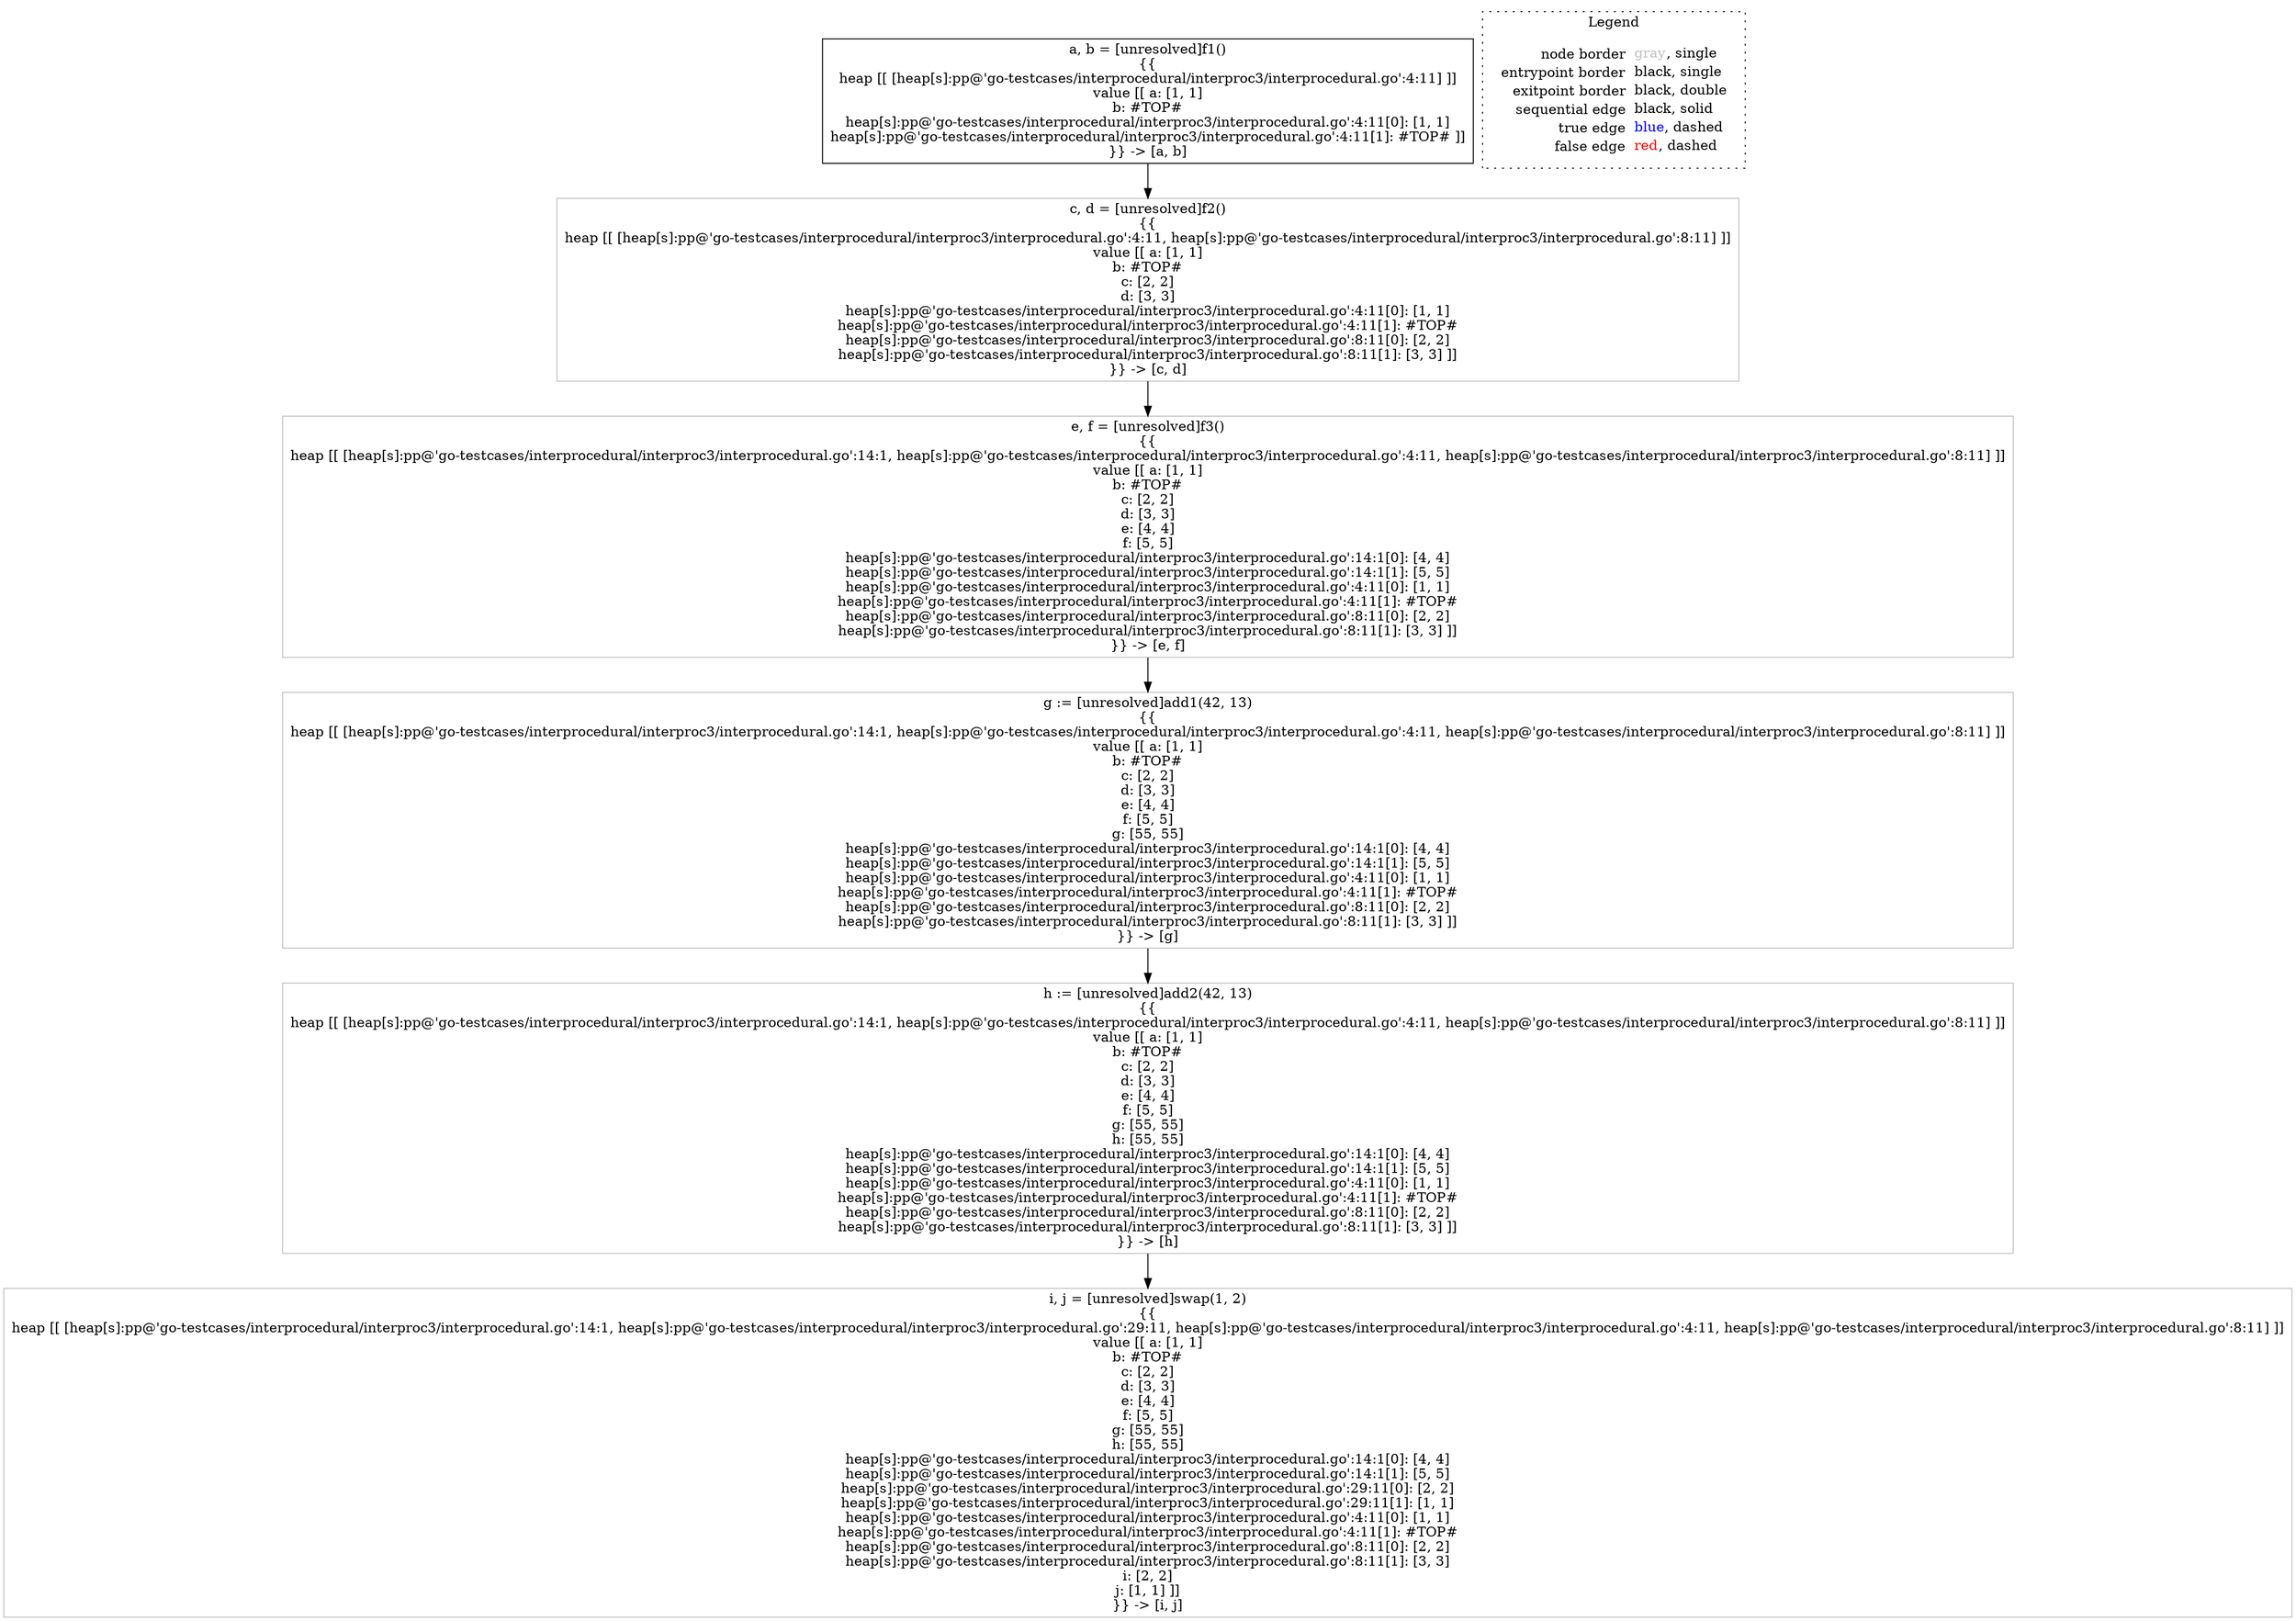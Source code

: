 digraph {
	"node0" [shape="rect",color="black",label=<a, b = [unresolved]f1()<BR/>{{<BR/>heap [[ [heap[s]:pp@'go-testcases/interprocedural/interproc3/interprocedural.go':4:11] ]]<BR/>value [[ a: [1, 1]<BR/>b: #TOP#<BR/>heap[s]:pp@'go-testcases/interprocedural/interproc3/interprocedural.go':4:11[0]: [1, 1]<BR/>heap[s]:pp@'go-testcases/interprocedural/interproc3/interprocedural.go':4:11[1]: #TOP# ]]<BR/>}} -&gt; [a, b]>];
	"node1" [shape="rect",color="gray",label=<g := [unresolved]add1(42, 13)<BR/>{{<BR/>heap [[ [heap[s]:pp@'go-testcases/interprocedural/interproc3/interprocedural.go':14:1, heap[s]:pp@'go-testcases/interprocedural/interproc3/interprocedural.go':4:11, heap[s]:pp@'go-testcases/interprocedural/interproc3/interprocedural.go':8:11] ]]<BR/>value [[ a: [1, 1]<BR/>b: #TOP#<BR/>c: [2, 2]<BR/>d: [3, 3]<BR/>e: [4, 4]<BR/>f: [5, 5]<BR/>g: [55, 55]<BR/>heap[s]:pp@'go-testcases/interprocedural/interproc3/interprocedural.go':14:1[0]: [4, 4]<BR/>heap[s]:pp@'go-testcases/interprocedural/interproc3/interprocedural.go':14:1[1]: [5, 5]<BR/>heap[s]:pp@'go-testcases/interprocedural/interproc3/interprocedural.go':4:11[0]: [1, 1]<BR/>heap[s]:pp@'go-testcases/interprocedural/interproc3/interprocedural.go':4:11[1]: #TOP#<BR/>heap[s]:pp@'go-testcases/interprocedural/interproc3/interprocedural.go':8:11[0]: [2, 2]<BR/>heap[s]:pp@'go-testcases/interprocedural/interproc3/interprocedural.go':8:11[1]: [3, 3] ]]<BR/>}} -&gt; [g]>];
	"node2" [shape="rect",color="gray",label=<i, j = [unresolved]swap(1, 2)<BR/>{{<BR/>heap [[ [heap[s]:pp@'go-testcases/interprocedural/interproc3/interprocedural.go':14:1, heap[s]:pp@'go-testcases/interprocedural/interproc3/interprocedural.go':29:11, heap[s]:pp@'go-testcases/interprocedural/interproc3/interprocedural.go':4:11, heap[s]:pp@'go-testcases/interprocedural/interproc3/interprocedural.go':8:11] ]]<BR/>value [[ a: [1, 1]<BR/>b: #TOP#<BR/>c: [2, 2]<BR/>d: [3, 3]<BR/>e: [4, 4]<BR/>f: [5, 5]<BR/>g: [55, 55]<BR/>h: [55, 55]<BR/>heap[s]:pp@'go-testcases/interprocedural/interproc3/interprocedural.go':14:1[0]: [4, 4]<BR/>heap[s]:pp@'go-testcases/interprocedural/interproc3/interprocedural.go':14:1[1]: [5, 5]<BR/>heap[s]:pp@'go-testcases/interprocedural/interproc3/interprocedural.go':29:11[0]: [2, 2]<BR/>heap[s]:pp@'go-testcases/interprocedural/interproc3/interprocedural.go':29:11[1]: [1, 1]<BR/>heap[s]:pp@'go-testcases/interprocedural/interproc3/interprocedural.go':4:11[0]: [1, 1]<BR/>heap[s]:pp@'go-testcases/interprocedural/interproc3/interprocedural.go':4:11[1]: #TOP#<BR/>heap[s]:pp@'go-testcases/interprocedural/interproc3/interprocedural.go':8:11[0]: [2, 2]<BR/>heap[s]:pp@'go-testcases/interprocedural/interproc3/interprocedural.go':8:11[1]: [3, 3]<BR/>i: [2, 2]<BR/>j: [1, 1] ]]<BR/>}} -&gt; [i, j]>];
	"node3" [shape="rect",color="gray",label=<c, d = [unresolved]f2()<BR/>{{<BR/>heap [[ [heap[s]:pp@'go-testcases/interprocedural/interproc3/interprocedural.go':4:11, heap[s]:pp@'go-testcases/interprocedural/interproc3/interprocedural.go':8:11] ]]<BR/>value [[ a: [1, 1]<BR/>b: #TOP#<BR/>c: [2, 2]<BR/>d: [3, 3]<BR/>heap[s]:pp@'go-testcases/interprocedural/interproc3/interprocedural.go':4:11[0]: [1, 1]<BR/>heap[s]:pp@'go-testcases/interprocedural/interproc3/interprocedural.go':4:11[1]: #TOP#<BR/>heap[s]:pp@'go-testcases/interprocedural/interproc3/interprocedural.go':8:11[0]: [2, 2]<BR/>heap[s]:pp@'go-testcases/interprocedural/interproc3/interprocedural.go':8:11[1]: [3, 3] ]]<BR/>}} -&gt; [c, d]>];
	"node4" [shape="rect",color="gray",label=<h := [unresolved]add2(42, 13)<BR/>{{<BR/>heap [[ [heap[s]:pp@'go-testcases/interprocedural/interproc3/interprocedural.go':14:1, heap[s]:pp@'go-testcases/interprocedural/interproc3/interprocedural.go':4:11, heap[s]:pp@'go-testcases/interprocedural/interproc3/interprocedural.go':8:11] ]]<BR/>value [[ a: [1, 1]<BR/>b: #TOP#<BR/>c: [2, 2]<BR/>d: [3, 3]<BR/>e: [4, 4]<BR/>f: [5, 5]<BR/>g: [55, 55]<BR/>h: [55, 55]<BR/>heap[s]:pp@'go-testcases/interprocedural/interproc3/interprocedural.go':14:1[0]: [4, 4]<BR/>heap[s]:pp@'go-testcases/interprocedural/interproc3/interprocedural.go':14:1[1]: [5, 5]<BR/>heap[s]:pp@'go-testcases/interprocedural/interproc3/interprocedural.go':4:11[0]: [1, 1]<BR/>heap[s]:pp@'go-testcases/interprocedural/interproc3/interprocedural.go':4:11[1]: #TOP#<BR/>heap[s]:pp@'go-testcases/interprocedural/interproc3/interprocedural.go':8:11[0]: [2, 2]<BR/>heap[s]:pp@'go-testcases/interprocedural/interproc3/interprocedural.go':8:11[1]: [3, 3] ]]<BR/>}} -&gt; [h]>];
	"node5" [shape="rect",color="gray",label=<e, f = [unresolved]f3()<BR/>{{<BR/>heap [[ [heap[s]:pp@'go-testcases/interprocedural/interproc3/interprocedural.go':14:1, heap[s]:pp@'go-testcases/interprocedural/interproc3/interprocedural.go':4:11, heap[s]:pp@'go-testcases/interprocedural/interproc3/interprocedural.go':8:11] ]]<BR/>value [[ a: [1, 1]<BR/>b: #TOP#<BR/>c: [2, 2]<BR/>d: [3, 3]<BR/>e: [4, 4]<BR/>f: [5, 5]<BR/>heap[s]:pp@'go-testcases/interprocedural/interproc3/interprocedural.go':14:1[0]: [4, 4]<BR/>heap[s]:pp@'go-testcases/interprocedural/interproc3/interprocedural.go':14:1[1]: [5, 5]<BR/>heap[s]:pp@'go-testcases/interprocedural/interproc3/interprocedural.go':4:11[0]: [1, 1]<BR/>heap[s]:pp@'go-testcases/interprocedural/interproc3/interprocedural.go':4:11[1]: #TOP#<BR/>heap[s]:pp@'go-testcases/interprocedural/interproc3/interprocedural.go':8:11[0]: [2, 2]<BR/>heap[s]:pp@'go-testcases/interprocedural/interproc3/interprocedural.go':8:11[1]: [3, 3] ]]<BR/>}} -&gt; [e, f]>];
	"node1" -> "node4" [color="black"];
	"node3" -> "node5" [color="black"];
	"node0" -> "node3" [color="black"];
	"node4" -> "node2" [color="black"];
	"node5" -> "node1" [color="black"];
subgraph cluster_legend {
	label="Legend";
	style=dotted;
	node [shape=plaintext];
	"legend" [label=<<table border="0" cellpadding="2" cellspacing="0" cellborder="0"><tr><td align="right">node border&nbsp;</td><td align="left"><font color="gray">gray</font>, single</td></tr><tr><td align="right">entrypoint border&nbsp;</td><td align="left"><font color="black">black</font>, single</td></tr><tr><td align="right">exitpoint border&nbsp;</td><td align="left"><font color="black">black</font>, double</td></tr><tr><td align="right">sequential edge&nbsp;</td><td align="left"><font color="black">black</font>, solid</td></tr><tr><td align="right">true edge&nbsp;</td><td align="left"><font color="blue">blue</font>, dashed</td></tr><tr><td align="right">false edge&nbsp;</td><td align="left"><font color="red">red</font>, dashed</td></tr></table>>];
}

}
